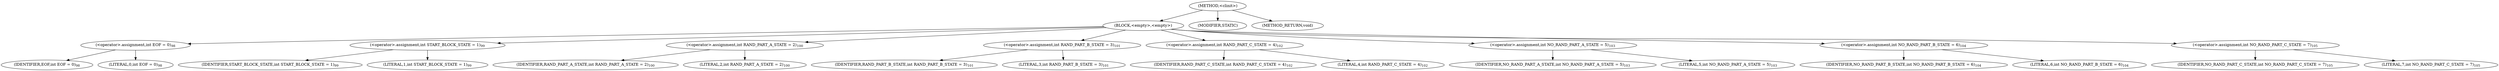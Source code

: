 digraph "&lt;clinit&gt;" {  
"3422" [label = <(METHOD,&lt;clinit&gt;)> ]
"3423" [label = <(BLOCK,&lt;empty&gt;,&lt;empty&gt;)> ]
"3424" [label = <(&lt;operator&gt;.assignment,int EOF = 0)<SUB>98</SUB>> ]
"3425" [label = <(IDENTIFIER,EOF,int EOF = 0)<SUB>98</SUB>> ]
"3426" [label = <(LITERAL,0,int EOF = 0)<SUB>98</SUB>> ]
"3427" [label = <(&lt;operator&gt;.assignment,int START_BLOCK_STATE = 1)<SUB>99</SUB>> ]
"3428" [label = <(IDENTIFIER,START_BLOCK_STATE,int START_BLOCK_STATE = 1)<SUB>99</SUB>> ]
"3429" [label = <(LITERAL,1,int START_BLOCK_STATE = 1)<SUB>99</SUB>> ]
"3430" [label = <(&lt;operator&gt;.assignment,int RAND_PART_A_STATE = 2)<SUB>100</SUB>> ]
"3431" [label = <(IDENTIFIER,RAND_PART_A_STATE,int RAND_PART_A_STATE = 2)<SUB>100</SUB>> ]
"3432" [label = <(LITERAL,2,int RAND_PART_A_STATE = 2)<SUB>100</SUB>> ]
"3433" [label = <(&lt;operator&gt;.assignment,int RAND_PART_B_STATE = 3)<SUB>101</SUB>> ]
"3434" [label = <(IDENTIFIER,RAND_PART_B_STATE,int RAND_PART_B_STATE = 3)<SUB>101</SUB>> ]
"3435" [label = <(LITERAL,3,int RAND_PART_B_STATE = 3)<SUB>101</SUB>> ]
"3436" [label = <(&lt;operator&gt;.assignment,int RAND_PART_C_STATE = 4)<SUB>102</SUB>> ]
"3437" [label = <(IDENTIFIER,RAND_PART_C_STATE,int RAND_PART_C_STATE = 4)<SUB>102</SUB>> ]
"3438" [label = <(LITERAL,4,int RAND_PART_C_STATE = 4)<SUB>102</SUB>> ]
"3439" [label = <(&lt;operator&gt;.assignment,int NO_RAND_PART_A_STATE = 5)<SUB>103</SUB>> ]
"3440" [label = <(IDENTIFIER,NO_RAND_PART_A_STATE,int NO_RAND_PART_A_STATE = 5)<SUB>103</SUB>> ]
"3441" [label = <(LITERAL,5,int NO_RAND_PART_A_STATE = 5)<SUB>103</SUB>> ]
"3442" [label = <(&lt;operator&gt;.assignment,int NO_RAND_PART_B_STATE = 6)<SUB>104</SUB>> ]
"3443" [label = <(IDENTIFIER,NO_RAND_PART_B_STATE,int NO_RAND_PART_B_STATE = 6)<SUB>104</SUB>> ]
"3444" [label = <(LITERAL,6,int NO_RAND_PART_B_STATE = 6)<SUB>104</SUB>> ]
"3445" [label = <(&lt;operator&gt;.assignment,int NO_RAND_PART_C_STATE = 7)<SUB>105</SUB>> ]
"3446" [label = <(IDENTIFIER,NO_RAND_PART_C_STATE,int NO_RAND_PART_C_STATE = 7)<SUB>105</SUB>> ]
"3447" [label = <(LITERAL,7,int NO_RAND_PART_C_STATE = 7)<SUB>105</SUB>> ]
"3448" [label = <(MODIFIER,STATIC)> ]
"3449" [label = <(METHOD_RETURN,void)> ]
  "3422" -> "3423" 
  "3422" -> "3448" 
  "3422" -> "3449" 
  "3423" -> "3424" 
  "3423" -> "3427" 
  "3423" -> "3430" 
  "3423" -> "3433" 
  "3423" -> "3436" 
  "3423" -> "3439" 
  "3423" -> "3442" 
  "3423" -> "3445" 
  "3424" -> "3425" 
  "3424" -> "3426" 
  "3427" -> "3428" 
  "3427" -> "3429" 
  "3430" -> "3431" 
  "3430" -> "3432" 
  "3433" -> "3434" 
  "3433" -> "3435" 
  "3436" -> "3437" 
  "3436" -> "3438" 
  "3439" -> "3440" 
  "3439" -> "3441" 
  "3442" -> "3443" 
  "3442" -> "3444" 
  "3445" -> "3446" 
  "3445" -> "3447" 
}
